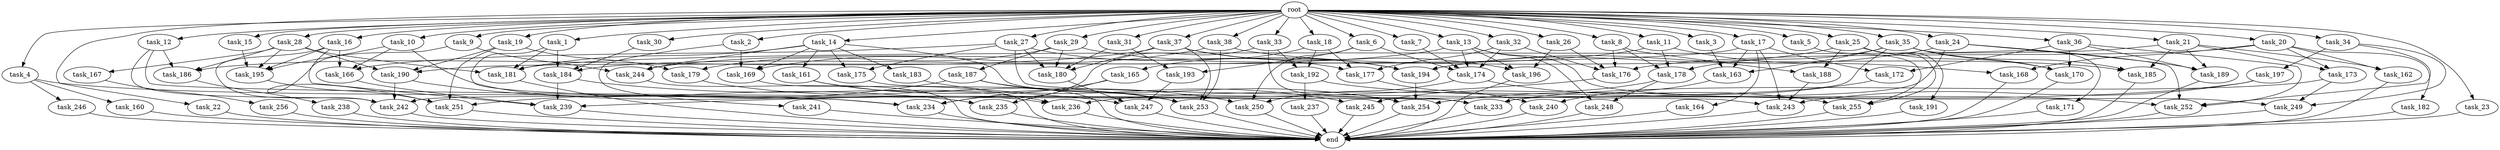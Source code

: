 digraph G {
  task_12 [size="2.048000"];
  task_160 [size="618475290.624000"];
  task_36 [size="2.048000"];
  task_253 [size="2044404432.896000"];
  task_19 [size="2.048000"];
  task_249 [size="3092376453.120000"];
  task_196 [size="2216203124.736000"];
  root [size="0.000000"];
  task_10 [size="2.048000"];
  task_168 [size="2147483648.000000"];
  task_18 [size="2.048000"];
  task_1 [size="2.048000"];
  task_189 [size="841813590.016000"];
  task_183 [size="154618822.656000"];
  task_161 [size="154618822.656000"];
  task_4 [size="2.048000"];
  task_33 [size="2.048000"];
  task_235 [size="687194767.360000"];
  task_234 [size="2765958938.624000"];
  task_22 [size="2.048000"];
  task_252 [size="652835028.992000"];
  task_15 [size="2.048000"];
  task_5 [size="2.048000"];
  end [size="0.000000"];
  task_246 [size="618475290.624000"];
  task_167 [size="1391569403.904000"];
  task_14 [size="2.048000"];
  task_256 [size="1717986918.400000"];
  task_244 [size="1683627180.032000"];
  task_38 [size="2.048000"];
  task_241 [size="274877906.944000"];
  task_16 [size="2.048000"];
  task_7 [size="2.048000"];
  task_242 [size="1185410973.696000"];
  task_27 [size="2.048000"];
  task_26 [size="2.048000"];
  task_30 [size="2.048000"];
  task_239 [size="3092376453.120000"];
  task_254 [size="2989297238.016000"];
  task_176 [size="4707284156.416000"];
  task_177 [size="3710851743.744000"];
  task_245 [size="584115552.256000"];
  task_172 [size="223338299.392000"];
  task_164 [size="68719476.736000"];
  task_174 [size="3934190043.136000"];
  task_171 [size="429496729.600000"];
  task_197 [size="274877906.944000"];
  task_165 [size="1717986918.400000"];
  task_179 [size="1821066133.504000"];
  task_255 [size="1116691496.960000"];
  task_237 [size="154618822.656000"];
  task_17 [size="2.048000"];
  task_169 [size="858993459.200000"];
  task_166 [size="2611340115.968000"];
  task_31 [size="2.048000"];
  task_170 [size="1013612281.856000"];
  task_193 [size="498216206.336000"];
  task_194 [size="996432412.672000"];
  task_2 [size="2.048000"];
  task_35 [size="2.048000"];
  task_3 [size="2.048000"];
  task_187 [size="429496729.600000"];
  task_247 [size="3659312136.192000"];
  task_181 [size="2594160246.784000"];
  task_162 [size="2336462209.024000"];
  task_184 [size="2576980377.600000"];
  task_8 [size="2.048000"];
  task_191 [size="429496729.600000"];
  task_236 [size="2834678415.360000"];
  task_29 [size="2.048000"];
  task_21 [size="2.048000"];
  task_28 [size="2.048000"];
  task_163 [size="1597727834.112000"];
  task_175 [size="429496729.600000"];
  task_182 [size="1717986918.400000"];
  task_233 [size="1391569403.904000"];
  task_23 [size="2.048000"];
  task_190 [size="2851858284.544000"];
  task_25 [size="2.048000"];
  task_6 [size="2.048000"];
  task_32 [size="2.048000"];
  task_188 [size="1271310319.616000"];
  task_250 [size="1889785610.240000"];
  task_20 [size="2.048000"];
  task_243 [size="1717986918.400000"];
  task_238 [size="1099511627.776000"];
  task_9 [size="2.048000"];
  task_37 [size="2.048000"];
  task_180 [size="841813590.016000"];
  task_248 [size="1872605741.056000"];
  task_192 [size="2817498546.176000"];
  task_195 [size="4002909519.872000"];
  task_185 [size="1477468749.824000"];
  task_186 [size="1529008357.376000"];
  task_34 [size="2.048000"];
  task_240 [size="1546188226.560000"];
  task_173 [size="2336462209.024000"];
  task_178 [size="1700807049.216000"];
  task_13 [size="2.048000"];
  task_251 [size="5600637353.984000"];
  task_24 [size="2.048000"];
  task_11 [size="2.048000"];

  task_12 -> task_233 [size="33554432.000000"];
  task_12 -> task_186 [size="33554432.000000"];
  task_12 -> task_242 [size="33554432.000000"];
  task_160 -> end [size="1.000000"];
  task_36 -> task_170 [size="75497472.000000"];
  task_36 -> task_172 [size="75497472.000000"];
  task_36 -> task_189 [size="75497472.000000"];
  task_36 -> task_252 [size="75497472.000000"];
  task_253 -> end [size="1.000000"];
  task_19 -> task_190 [size="679477248.000000"];
  task_19 -> task_251 [size="679477248.000000"];
  task_19 -> task_179 [size="679477248.000000"];
  task_249 -> end [size="1.000000"];
  task_196 -> end [size="1.000000"];
  root -> task_12 [size="1.000000"];
  root -> task_35 [size="1.000000"];
  root -> task_14 [size="1.000000"];
  root -> task_36 [size="1.000000"];
  root -> task_37 [size="1.000000"];
  root -> task_6 [size="1.000000"];
  root -> task_32 [size="1.000000"];
  root -> task_38 [size="1.000000"];
  root -> task_19 [size="1.000000"];
  root -> task_20 [size="1.000000"];
  root -> task_16 [size="1.000000"];
  root -> task_9 [size="1.000000"];
  root -> task_31 [size="1.000000"];
  root -> task_10 [size="1.000000"];
  root -> task_1 [size="1.000000"];
  root -> task_18 [size="1.000000"];
  root -> task_5 [size="1.000000"];
  root -> task_2 [size="1.000000"];
  root -> task_4 [size="1.000000"];
  root -> task_27 [size="1.000000"];
  root -> task_11 [size="1.000000"];
  root -> task_23 [size="1.000000"];
  root -> task_3 [size="1.000000"];
  root -> task_26 [size="1.000000"];
  root -> task_7 [size="1.000000"];
  root -> task_34 [size="1.000000"];
  root -> task_17 [size="1.000000"];
  root -> task_33 [size="1.000000"];
  root -> task_15 [size="1.000000"];
  root -> task_22 [size="1.000000"];
  root -> task_29 [size="1.000000"];
  root -> task_8 [size="1.000000"];
  root -> task_30 [size="1.000000"];
  root -> task_13 [size="1.000000"];
  root -> task_25 [size="1.000000"];
  root -> task_24 [size="1.000000"];
  root -> task_21 [size="1.000000"];
  root -> task_28 [size="1.000000"];
  task_10 -> task_236 [size="838860800.000000"];
  task_10 -> task_166 [size="838860800.000000"];
  task_10 -> task_195 [size="838860800.000000"];
  task_168 -> end [size="1.000000"];
  task_18 -> task_177 [size="838860800.000000"];
  task_18 -> task_165 [size="838860800.000000"];
  task_18 -> task_192 [size="838860800.000000"];
  task_1 -> task_184 [size="209715200.000000"];
  task_1 -> task_234 [size="209715200.000000"];
  task_1 -> task_181 [size="209715200.000000"];
  task_189 -> end [size="1.000000"];
  task_183 -> task_245 [size="209715200.000000"];
  task_161 -> task_236 [size="411041792.000000"];
  task_161 -> task_250 [size="411041792.000000"];
  task_4 -> task_234 [size="301989888.000000"];
  task_4 -> task_246 [size="301989888.000000"];
  task_4 -> task_160 [size="301989888.000000"];
  task_33 -> task_234 [size="536870912.000000"];
  task_33 -> task_192 [size="536870912.000000"];
  task_33 -> task_254 [size="536870912.000000"];
  task_235 -> end [size="1.000000"];
  task_234 -> end [size="1.000000"];
  task_22 -> end [size="1.000000"];
  task_252 -> end [size="1.000000"];
  task_15 -> task_195 [size="134217728.000000"];
  task_5 -> task_255 [size="33554432.000000"];
  task_246 -> end [size="1.000000"];
  task_167 -> task_256 [size="838860800.000000"];
  task_14 -> task_183 [size="75497472.000000"];
  task_14 -> task_175 [size="75497472.000000"];
  task_14 -> task_169 [size="75497472.000000"];
  task_14 -> task_161 [size="75497472.000000"];
  task_14 -> task_233 [size="75497472.000000"];
  task_14 -> task_244 [size="75497472.000000"];
  task_14 -> task_181 [size="75497472.000000"];
  task_256 -> end [size="1.000000"];
  task_244 -> end [size="1.000000"];
  task_38 -> task_169 [size="209715200.000000"];
  task_38 -> task_253 [size="209715200.000000"];
  task_38 -> task_185 [size="209715200.000000"];
  task_241 -> end [size="1.000000"];
  task_16 -> task_166 [size="301989888.000000"];
  task_16 -> task_239 [size="301989888.000000"];
  task_16 -> task_195 [size="301989888.000000"];
  task_16 -> task_242 [size="301989888.000000"];
  task_7 -> task_174 [size="33554432.000000"];
  task_242 -> end [size="1.000000"];
  task_27 -> task_180 [size="134217728.000000"];
  task_27 -> task_175 [size="134217728.000000"];
  task_27 -> task_166 [size="134217728.000000"];
  task_27 -> task_243 [size="134217728.000000"];
  task_27 -> task_177 [size="134217728.000000"];
  task_26 -> task_196 [size="209715200.000000"];
  task_26 -> task_176 [size="209715200.000000"];
  task_30 -> task_184 [size="209715200.000000"];
  task_239 -> end [size="1.000000"];
  task_254 -> end [size="1.000000"];
  task_176 -> task_239 [size="134217728.000000"];
  task_177 -> task_240 [size="679477248.000000"];
  task_245 -> end [size="1.000000"];
  task_172 -> task_254 [size="33554432.000000"];
  task_164 -> end [size="1.000000"];
  task_174 -> task_250 [size="301989888.000000"];
  task_174 -> task_255 [size="301989888.000000"];
  task_171 -> end [size="1.000000"];
  task_197 -> task_236 [size="134217728.000000"];
  task_197 -> task_243 [size="134217728.000000"];
  task_165 -> task_235 [size="301989888.000000"];
  task_165 -> task_234 [size="301989888.000000"];
  task_179 -> task_253 [size="75497472.000000"];
  task_255 -> end [size="1.000000"];
  task_237 -> end [size="1.000000"];
  task_17 -> task_163 [size="33554432.000000"];
  task_17 -> task_172 [size="33554432.000000"];
  task_17 -> task_164 [size="33554432.000000"];
  task_17 -> task_243 [size="33554432.000000"];
  task_17 -> task_190 [size="33554432.000000"];
  task_169 -> end [size="1.000000"];
  task_166 -> task_239 [size="536870912.000000"];
  task_31 -> task_180 [size="33554432.000000"];
  task_31 -> task_193 [size="33554432.000000"];
  task_170 -> end [size="1.000000"];
  task_193 -> task_247 [size="838860800.000000"];
  task_194 -> task_254 [size="209715200.000000"];
  task_2 -> task_241 [size="134217728.000000"];
  task_2 -> task_169 [size="134217728.000000"];
  task_35 -> task_163 [size="209715200.000000"];
  task_35 -> task_178 [size="209715200.000000"];
  task_35 -> task_170 [size="209715200.000000"];
  task_35 -> task_242 [size="209715200.000000"];
  task_35 -> task_185 [size="209715200.000000"];
  task_35 -> task_171 [size="209715200.000000"];
  task_3 -> task_163 [size="536870912.000000"];
  task_187 -> task_251 [size="679477248.000000"];
  task_187 -> task_253 [size="679477248.000000"];
  task_187 -> task_254 [size="679477248.000000"];
  task_247 -> end [size="1.000000"];
  task_181 -> end [size="1.000000"];
  task_162 -> end [size="1.000000"];
  task_184 -> task_247 [size="536870912.000000"];
  task_184 -> task_239 [size="536870912.000000"];
  task_8 -> task_178 [size="411041792.000000"];
  task_8 -> task_176 [size="411041792.000000"];
  task_8 -> task_188 [size="411041792.000000"];
  task_191 -> end [size="1.000000"];
  task_236 -> end [size="1.000000"];
  task_29 -> task_180 [size="209715200.000000"];
  task_29 -> task_187 [size="209715200.000000"];
  task_29 -> task_194 [size="209715200.000000"];
  task_29 -> task_179 [size="209715200.000000"];
  task_21 -> task_162 [size="301989888.000000"];
  task_21 -> task_173 [size="301989888.000000"];
  task_21 -> task_185 [size="301989888.000000"];
  task_21 -> task_189 [size="301989888.000000"];
  task_21 -> task_181 [size="301989888.000000"];
  task_28 -> task_190 [size="679477248.000000"];
  task_28 -> task_167 [size="679477248.000000"];
  task_28 -> task_186 [size="679477248.000000"];
  task_28 -> task_181 [size="679477248.000000"];
  task_28 -> task_195 [size="679477248.000000"];
  task_163 -> task_240 [size="75497472.000000"];
  task_175 -> end [size="1.000000"];
  task_182 -> end [size="1.000000"];
  task_233 -> end [size="1.000000"];
  task_23 -> end [size="1.000000"];
  task_190 -> task_235 [size="33554432.000000"];
  task_190 -> task_242 [size="33554432.000000"];
  task_25 -> task_170 [size="209715200.000000"];
  task_25 -> task_188 [size="209715200.000000"];
  task_25 -> task_194 [size="209715200.000000"];
  task_25 -> task_191 [size="209715200.000000"];
  task_25 -> task_255 [size="209715200.000000"];
  task_6 -> task_250 [size="209715200.000000"];
  task_6 -> task_174 [size="209715200.000000"];
  task_6 -> task_193 [size="209715200.000000"];
  task_32 -> task_177 [size="838860800.000000"];
  task_32 -> task_176 [size="838860800.000000"];
  task_32 -> task_174 [size="838860800.000000"];
  task_188 -> task_243 [size="536870912.000000"];
  task_250 -> end [size="1.000000"];
  task_20 -> task_182 [size="838860800.000000"];
  task_20 -> task_168 [size="838860800.000000"];
  task_20 -> task_173 [size="838860800.000000"];
  task_20 -> task_176 [size="838860800.000000"];
  task_20 -> task_162 [size="838860800.000000"];
  task_243 -> end [size="1.000000"];
  task_238 -> end [size="1.000000"];
  task_9 -> task_244 [size="536870912.000000"];
  task_9 -> task_251 [size="536870912.000000"];
  task_37 -> task_180 [size="33554432.000000"];
  task_37 -> task_196 [size="33554432.000000"];
  task_37 -> task_194 [size="33554432.000000"];
  task_37 -> task_186 [size="33554432.000000"];
  task_37 -> task_253 [size="33554432.000000"];
  task_180 -> task_247 [size="411041792.000000"];
  task_248 -> end [size="1.000000"];
  task_192 -> task_252 [size="75497472.000000"];
  task_192 -> task_237 [size="75497472.000000"];
  task_195 -> task_251 [size="838860800.000000"];
  task_185 -> end [size="1.000000"];
  task_186 -> task_238 [size="536870912.000000"];
  task_34 -> task_252 [size="134217728.000000"];
  task_34 -> task_197 [size="134217728.000000"];
  task_34 -> task_249 [size="134217728.000000"];
  task_240 -> end [size="1.000000"];
  task_173 -> task_249 [size="536870912.000000"];
  task_173 -> task_233 [size="536870912.000000"];
  task_178 -> task_245 [size="75497472.000000"];
  task_178 -> task_248 [size="75497472.000000"];
  task_13 -> task_249 [size="838860800.000000"];
  task_13 -> task_248 [size="838860800.000000"];
  task_13 -> task_196 [size="838860800.000000"];
  task_13 -> task_184 [size="838860800.000000"];
  task_13 -> task_174 [size="838860800.000000"];
  task_251 -> end [size="1.000000"];
  task_24 -> task_252 [size="33554432.000000"];
  task_24 -> task_194 [size="33554432.000000"];
  task_24 -> task_233 [size="33554432.000000"];
  task_24 -> task_189 [size="33554432.000000"];
  task_11 -> task_244 [size="209715200.000000"];
  task_11 -> task_168 [size="209715200.000000"];
  task_11 -> task_178 [size="209715200.000000"];
}
